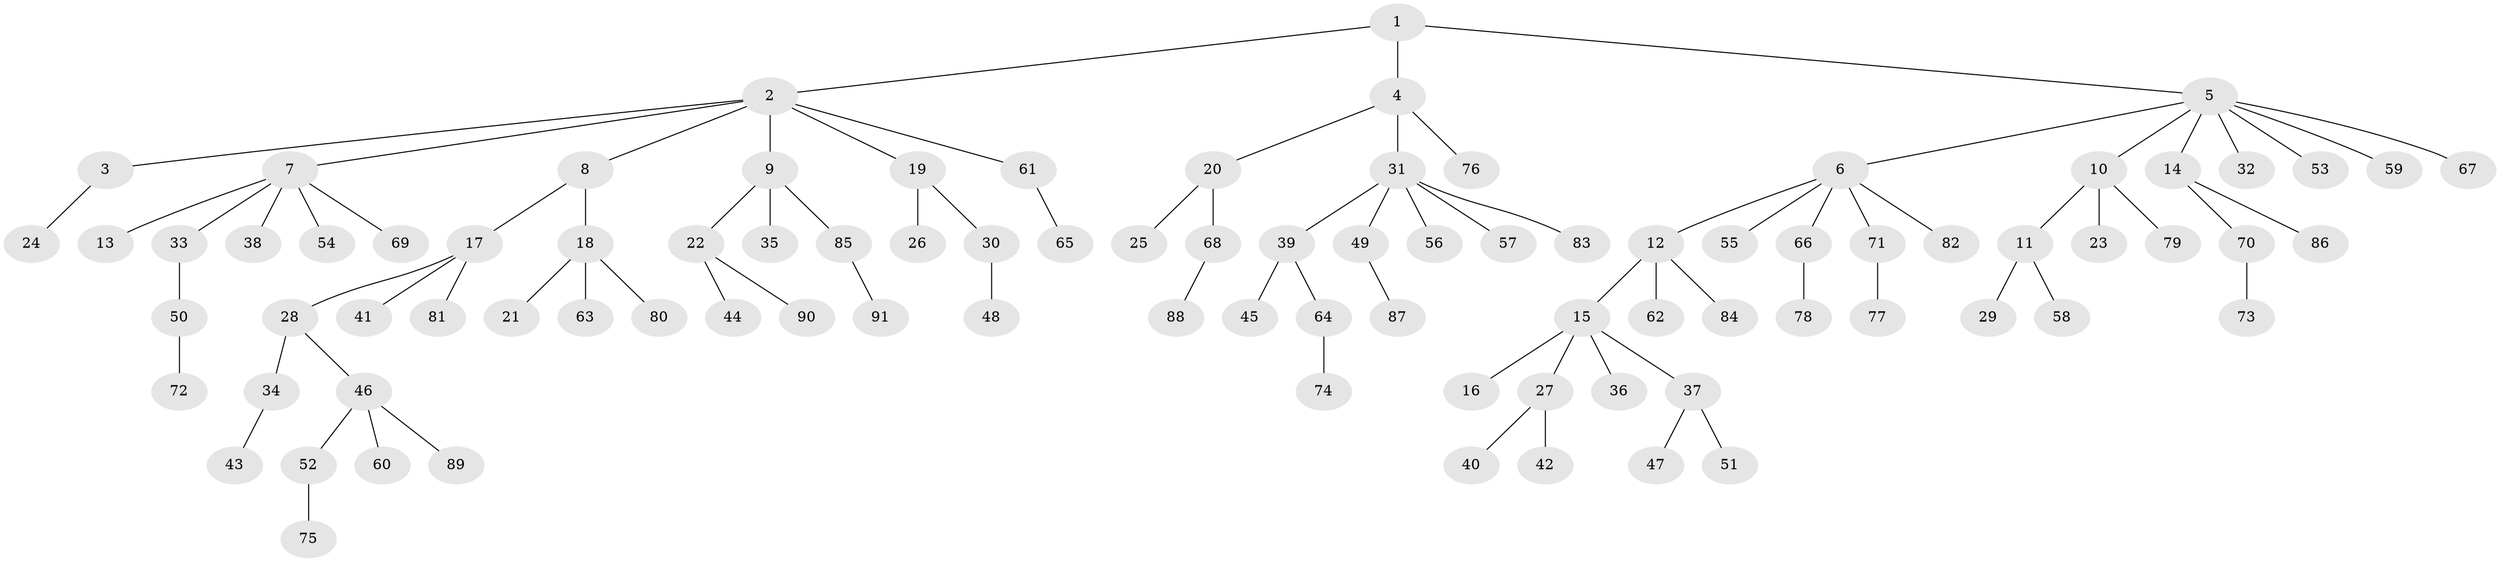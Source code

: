 // Generated by graph-tools (version 1.1) at 2025/02/03/09/25 03:02:22]
// undirected, 91 vertices, 90 edges
graph export_dot {
graph [start="1"]
  node [color=gray90,style=filled];
  1;
  2;
  3;
  4;
  5;
  6;
  7;
  8;
  9;
  10;
  11;
  12;
  13;
  14;
  15;
  16;
  17;
  18;
  19;
  20;
  21;
  22;
  23;
  24;
  25;
  26;
  27;
  28;
  29;
  30;
  31;
  32;
  33;
  34;
  35;
  36;
  37;
  38;
  39;
  40;
  41;
  42;
  43;
  44;
  45;
  46;
  47;
  48;
  49;
  50;
  51;
  52;
  53;
  54;
  55;
  56;
  57;
  58;
  59;
  60;
  61;
  62;
  63;
  64;
  65;
  66;
  67;
  68;
  69;
  70;
  71;
  72;
  73;
  74;
  75;
  76;
  77;
  78;
  79;
  80;
  81;
  82;
  83;
  84;
  85;
  86;
  87;
  88;
  89;
  90;
  91;
  1 -- 2;
  1 -- 4;
  1 -- 5;
  2 -- 3;
  2 -- 7;
  2 -- 8;
  2 -- 9;
  2 -- 19;
  2 -- 61;
  3 -- 24;
  4 -- 20;
  4 -- 31;
  4 -- 76;
  5 -- 6;
  5 -- 10;
  5 -- 14;
  5 -- 32;
  5 -- 53;
  5 -- 59;
  5 -- 67;
  6 -- 12;
  6 -- 55;
  6 -- 66;
  6 -- 71;
  6 -- 82;
  7 -- 13;
  7 -- 33;
  7 -- 38;
  7 -- 54;
  7 -- 69;
  8 -- 17;
  8 -- 18;
  9 -- 22;
  9 -- 35;
  9 -- 85;
  10 -- 11;
  10 -- 23;
  10 -- 79;
  11 -- 29;
  11 -- 58;
  12 -- 15;
  12 -- 62;
  12 -- 84;
  14 -- 70;
  14 -- 86;
  15 -- 16;
  15 -- 27;
  15 -- 36;
  15 -- 37;
  17 -- 28;
  17 -- 41;
  17 -- 81;
  18 -- 21;
  18 -- 63;
  18 -- 80;
  19 -- 26;
  19 -- 30;
  20 -- 25;
  20 -- 68;
  22 -- 44;
  22 -- 90;
  27 -- 40;
  27 -- 42;
  28 -- 34;
  28 -- 46;
  30 -- 48;
  31 -- 39;
  31 -- 49;
  31 -- 56;
  31 -- 57;
  31 -- 83;
  33 -- 50;
  34 -- 43;
  37 -- 47;
  37 -- 51;
  39 -- 45;
  39 -- 64;
  46 -- 52;
  46 -- 60;
  46 -- 89;
  49 -- 87;
  50 -- 72;
  52 -- 75;
  61 -- 65;
  64 -- 74;
  66 -- 78;
  68 -- 88;
  70 -- 73;
  71 -- 77;
  85 -- 91;
}
